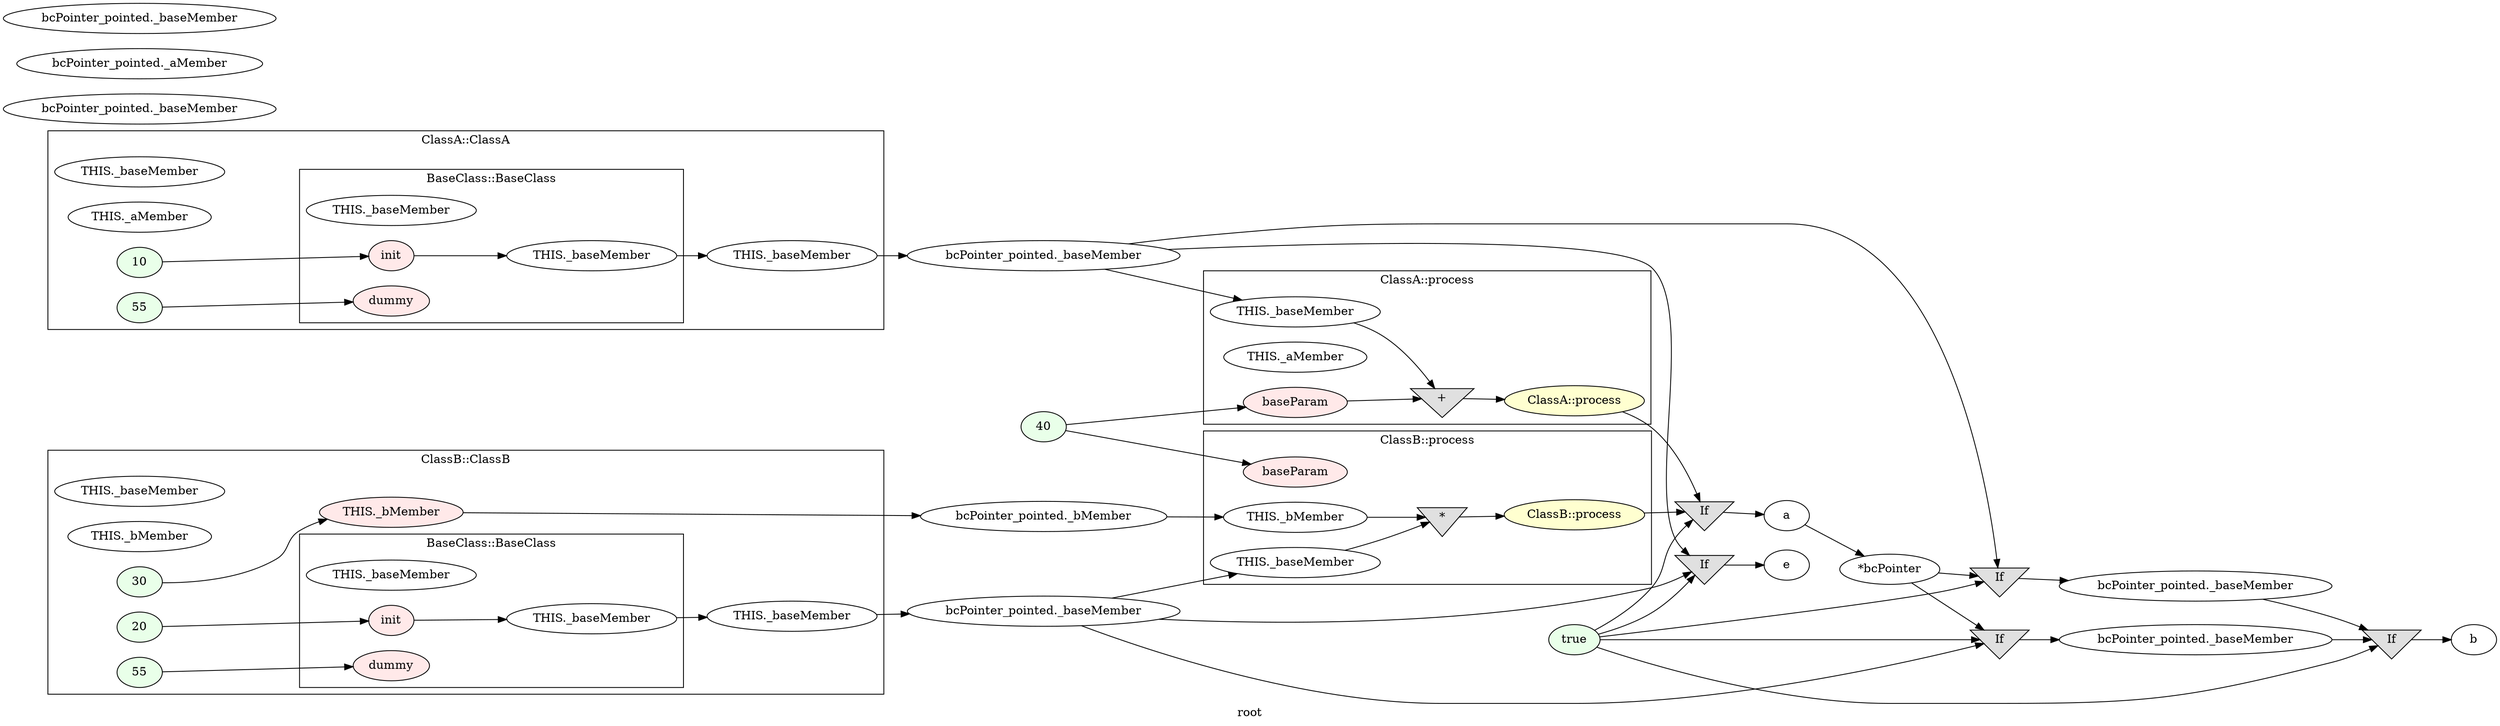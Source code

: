 digraph G
{
rankdir=LR;
label = "root";
	node_000037 [ label = "true", style=filled, fillcolor="#E9FFE9", startingline=47 ]
	node_000038 [ label = "bcPointer_pointed._baseMember", startingline=49 ]
	node_000039 [ label = "bcPointer_pointed._aMember", startingline=49 ]
	node_000049 [ label = "bcPointer_pointed._baseMember", startingline=49 ]
	node_000050 [ label = "bcPointer_pointed._baseMember", startingline=53 ]
	node_000062 [ label = "bcPointer_pointed._bMember", startingline=53 ]
	node_000063 [ label = "bcPointer_pointed._baseMember", startingline=53 ]
	node_000064 [ label = "If", shape=invtriangle, style=filled, fillcolor="#E0E0E0", startingline=56 ]
	node_000065 [ label = "e", startingline=56 ]
	node_000066 [ label = "40", style=filled, fillcolor="#E9FFE9", startingline=57 ]
	node_000077 [ label = "If", shape=invtriangle, style=filled, fillcolor="#E0E0E0", startingline=57 ]
	node_000078 [ label = "a", startingline=57 ]
	node_000079 [ label = "*bcPointer", startingline=58 ]
	node_000080 [ label = "If", shape=invtriangle, style=filled, fillcolor="#E0E0E0", startingline=58 ]
	node_000081 [ label = "bcPointer_pointed._baseMember", startingline=58 ]
	node_000082 [ label = "If", shape=invtriangle, style=filled, fillcolor="#E0E0E0", startingline=58 ]
	node_000083 [ label = "bcPointer_pointed._baseMember", startingline=58 ]
	node_000084 [ label = "If", shape=invtriangle, style=filled, fillcolor="#E0E0E0", startingline=59 ]
	node_000085 [ label = "b", startingline=59 ]
subgraph cluster_1 {
label = "ClassA::ClassA";
parent = "G";
startingline = 49;
	node_000040 [ label = "THIS._baseMember", startingline=20 ]
	node_000041 [ label = "THIS._aMember", startingline=20 ]
	node_000042 [ label = "10", style=filled, fillcolor="#E9FFE9", startingline=20 ]
	node_000043 [ label = "55", style=filled, fillcolor="#E9FFE9", startingline=20 ]
	node_000044 [ label = "THIS._baseMember", startingline=20 ]
subgraph cluster_2 {
label = "BaseClass::BaseClass";
parent = "cluster_1";
startingline = 20;
	node_000045 [ label = "THIS._baseMember", startingline=7 ]
	node_000046 [ label = "init", style=filled, fillcolor="#FFE9E9", startingline=7 ]
	node_000047 [ label = "dummy", style=filled, fillcolor="#FFE9E9", startingline=7 ]
	node_000048 [ label = "THIS._baseMember", startingline=9 ]
}
}
subgraph cluster_3 {
label = "ClassB::ClassB";
parent = "G";
startingline = 53;
	node_000051 [ label = "THIS._baseMember", startingline=34 ]
	node_000052 [ label = "THIS._bMember", startingline=34 ]
	node_000053 [ label = "20", style=filled, fillcolor="#E9FFE9", startingline=34 ]
	node_000054 [ label = "55", style=filled, fillcolor="#E9FFE9", startingline=34 ]
	node_000055 [ label = "THIS._baseMember", startingline=34 ]
	node_000056 [ label = "30", style=filled, fillcolor="#E9FFE9", startingline=34 ]
	node_000057 [ label = "THIS._bMember", style=filled, fillcolor="#FFE9E9", startingline=34 ]
subgraph cluster_4 {
label = "BaseClass::BaseClass";
parent = "cluster_3";
startingline = 34;
	node_000058 [ label = "THIS._baseMember", startingline=7 ]
	node_000059 [ label = "init", style=filled, fillcolor="#FFE9E9", startingline=7 ]
	node_000060 [ label = "dummy", style=filled, fillcolor="#FFE9E9", startingline=7 ]
	node_000061 [ label = "THIS._baseMember", startingline=9 ]
}
}
subgraph cluster_5 {
label = "ClassA::process";
parent = "G";
startingline = 57;
	node_000067 [ label = "THIS._baseMember", startingline=23 ]
	node_000068 [ label = "THIS._aMember", startingline=23 ]
	node_000069 [ label = "baseParam", style=filled, fillcolor="#FFE9E9", startingline=23 ]
	node_000070 [ label = "+", shape=invtriangle, style=filled, fillcolor="#E0E0E0", startingline=25 ]
	node_000071 [ label = "ClassA::process", style=filled, fillcolor="#FFFFD0", startingline=25 ]
}
subgraph cluster_6 {
label = "ClassB::process";
parent = "G";
startingline = 57;
	node_000072 [ label = "THIS._baseMember", startingline=37 ]
	node_000073 [ label = "THIS._bMember", startingline=37 ]
	node_000074 [ label = "baseParam", style=filled, fillcolor="#FFE9E9", startingline=37 ]
	node_000075 [ label = "*", shape=invtriangle, style=filled, fillcolor="#E0E0E0", startingline=39 ]
	node_000076 [ label = "ClassB::process", style=filled, fillcolor="#FFFFD0", startingline=39 ]
}
	node_000037 -> node_000064
	node_000037 -> node_000077
	node_000037 -> node_000080
	node_000037 -> node_000082
	node_000037 -> node_000084
	node_000049 -> node_000064
	node_000049 -> node_000067
	node_000049 -> node_000080
	node_000062 -> node_000073
	node_000063 -> node_000064
	node_000063 -> node_000072
	node_000063 -> node_000082
	node_000064 -> node_000065
	node_000066 -> node_000069
	node_000066 -> node_000074
	node_000077 -> node_000078
	node_000078 -> node_000079
	node_000079 -> node_000080
	node_000079 -> node_000082
	node_000080 -> node_000081
	node_000081 -> node_000084
	node_000082 -> node_000083
	node_000083 -> node_000084
	node_000084 -> node_000085
	node_000042 -> node_000046
	node_000043 -> node_000047
	node_000044 -> node_000049
	node_000046 -> node_000048
	node_000048 -> node_000044
	node_000053 -> node_000059
	node_000054 -> node_000060
	node_000055 -> node_000063
	node_000056 -> node_000057
	node_000057 -> node_000062
	node_000059 -> node_000061
	node_000061 -> node_000055
	node_000067 -> node_000070
	node_000069 -> node_000070
	node_000070 -> node_000071
	node_000071 -> node_000077
	node_000072 -> node_000075
	node_000073 -> node_000075
	node_000075 -> node_000076
	node_000076 -> node_000077
}
